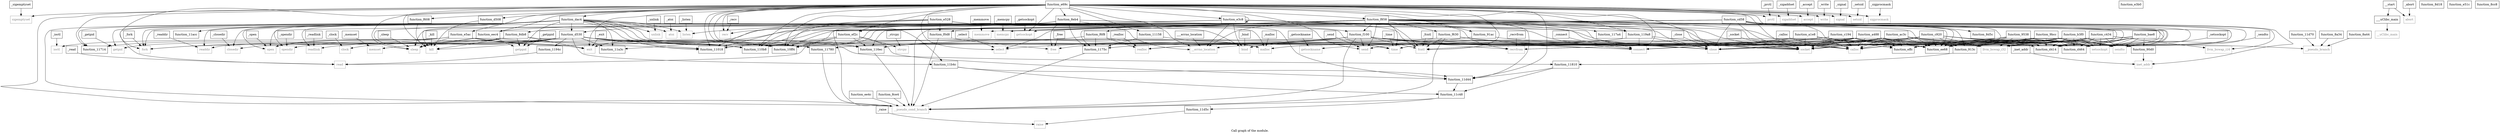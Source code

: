 digraph "Call graph of the module." {
  label="Call graph of the module.";
  node [shape=record];

  Node__realloc [label="{_realloc}"];
  Node__listen [label="{_listen}"];
  Node_function_ac3c [label="{function_ac3c}"];
  Node__fork [label="{_fork}"];
  Node_function_f608 [label="{function_f608}"];
  Node_function_e3b0 [label="{function_e3b0}"];
  Node____uClibc_main [label="{___uClibc_main}"];
  Node__memset [label="{_memset}"];
  Node__getppid [label="{_getppid}"];
  Node__time [label="{_time}"];
  Node__opendir [label="{_opendir}"];
  Node__getsockopt [label="{_getsockopt}"];
  Node_function_8d18 [label="{function_8d18}"];
  Node_function_f858 [label="{function_f858}"];
  Node__free [label="{_free}"];
  Node_function_b3f0 [label="{function_b3f0}"];
  Node_function_f0d8 [label="{function_f0d8}"];
  Node___start [label="{__start}"];
  Node____errno_location [label="{___errno_location}"];
  Node__closedir [label="{_closedir}"];
  Node_function_ef2c [label="{function_ef2c}"];
  Node_function_8d5c [label="{function_8d5c}"];
  Node_function_f100 [label="{function_f100}"];
  Node_function_bae8 [label="{function_bae8}"];
  Node_function_e3c8 [label="{function_e3c8}"];
  Node_function_8db8 [label="{function_8db8}"];
  Node_sleep [color="gray50", fontcolor="gray50", label="{sleep}"];
  Node__exit [label="{_exit}"];
  Node_function_c194 [label="{function_c194}"];
  Node_function_11018 [label="{function_11018}"];
  Node_function_f6f8 [label="{function_f6f8}"];
  Node_function_f630 [label="{function_f630}"];
  Node_function_8eb4 [label="{function_8eb4}"];
  Node_function_e51c [label="{function_e51c}"];
  Node__sigprocmask [label="{_sigprocmask}"];
  Node_function_c434 [label="{function_c434}"];
  Node__fcntl [label="{_fcntl}"];
  Node_function_91ac [label="{function_91ac}"];
  Node_function_90d0 [label="{function_90d0}"];
  Node__atoi [label="{_atoi}"];
  Node_function_c920 [label="{function_c920}"];
  Node_function_e528 [label="{function_e528}"];
  Node_function_913c [label="{function_913c}"];
  Node_function_e5ac [label="{function_e5ac}"];
  Node_function_cd58 [label="{function_cd58}"];
  Node__sendto [label="{_sendto}"];
  Node_function_e69c [label="{function_e69c}"];
  Node_function_ee4c [label="{function_ee4c}"];
  Node_function_effc [label="{function_effc}"];
  Node_function_9538 [label="{function_9538}"];
  Node__open [label="{_open}"];
  Node_function_d414 [label="{function_d414}"];
  Node__getsockname [label="{_getsockname}"];
  Node_function_ee68 [label="{function_ee68}"];
  Node_function_9bcc [label="{function_9bcc}"];
  Node_function_d464 [label="{function_d464}"];
  Node__close [label="{_close}"];
  Node_function_10ff4 [label="{function_10ff4}"];
  Node__clock [label="{_clock}"];
  Node_function_a1e8 [label="{function_a1e8}"];
  Node_function_d508 [label="{function_d508}"];
  Node_function_8cc8 [label="{function_8cc8}"];
  Node_function_eec4 [label="{function_eec4}"];
  Node_function_d530 [label="{function_d530}"];
  Node__setsid [label="{_setsid}"];
  Node_function_dac4 [label="{function_dac4}"];
  Node_function_a488 [label="{function_a488}"];
  Node_function_8ce4 [label="{function_8ce4}"];
  Node__raise [label="{_raise}"];
  Node_getsockname [color="gray50", fontcolor="gray50", label="{getsockname}"];
  Node_llvm_bswap_i32 [color="gray50", fontcolor="gray50", label="{llvm_bswap_i32}"];
  Node_llvm_bswap_i16 [color="gray50", fontcolor="gray50", label="{llvm_bswap_i16}"];
  Node_ioctl [color="gray50", fontcolor="gray50", label="{ioctl}"];
  Node_recv [color="gray50", fontcolor="gray50", label="{recv}"];
  Node_connect [color="gray50", fontcolor="gray50", label="{connect}"];
  Node_sigemptyset [color="gray50", fontcolor="gray50", label="{sigemptyset}"];
  Node_memmove [color="gray50", fontcolor="gray50", label="{memmove}"];
  Node_getpid [color="gray50", fontcolor="gray50", label="{getpid}"];
  Node_function_11780 [label="{function_11780}"];
  Node_function_117a4 [label="{function_117a4}"];
  Node_function_11810 [label="{function_11810}"];
  Node_function_1194c [label="{function_1194c}"];
  Node_function_119a8 [label="{function_119a8}"];
  Node_function_11a3c [label="{function_11a3c}"];
  Node_function_11158 [label="{function_11158}"];
  Node_function_1175c [label="{function_1175c}"];
  Node_function_116ec [label="{function_116ec}"];
  Node_function_11714 [label="{function_11714}"];
  Node_function_110b8 [label="{function_110b8}"];
  Node_prctl [color="gray50", fontcolor="gray50", label="{prctl}"];
  Node_memcpy [color="gray50", fontcolor="gray50", label="{memcpy}"];
  Node_readlink [color="gray50", fontcolor="gray50", label="{readlink}"];
  Node_malloc [color="gray50", fontcolor="gray50", label="{malloc}"];
  Node_recvfrom [color="gray50", fontcolor="gray50", label="{recvfrom}"];
  Node_socket [color="gray50", fontcolor="gray50", label="{socket}"];
  Node_select [color="gray50", fontcolor="gray50", label="{select}"];
  Node_readdir [color="gray50", fontcolor="gray50", label="{readdir}"];
  Node_sigaddset [color="gray50", fontcolor="gray50", label="{sigaddset}"];
  Node_send [color="gray50", fontcolor="gray50", label="{send}"];
  Node_abort [color="gray50", fontcolor="gray50", label="{abort}"];
  Node_accept [color="gray50", fontcolor="gray50", label="{accept}"];
  Node_calloc [color="gray50", fontcolor="gray50", label="{calloc}"];
  Node_write [color="gray50", fontcolor="gray50", label="{write}"];
  Node_kill [color="gray50", fontcolor="gray50", label="{kill}"];
  Node_bind [color="gray50", fontcolor="gray50", label="{bind}"];
  Node_inet_addr [color="gray50", fontcolor="gray50", label="{inet_addr}"];
  Node_setsockopt [color="gray50", fontcolor="gray50", label="{setsockopt}"];
  Node_signal [color="gray50", fontcolor="gray50", label="{signal}"];
  Node_read [color="gray50", fontcolor="gray50", label="{read}"];
  Node_unlink [color="gray50", fontcolor="gray50", label="{unlink}"];
  Node_sendto [color="gray50", fontcolor="gray50", label="{sendto}"];
  Node_realloc [color="gray50", fontcolor="gray50", label="{realloc}"];
  Node_listen [color="gray50", fontcolor="gray50", label="{listen}"];
  Node_fork [color="gray50", fontcolor="gray50", label="{fork}"];
  Node___uClibc_main [color="gray50", fontcolor="gray50", label="{__uClibc_main}"];
  Node_memset [color="gray50", fontcolor="gray50", label="{memset}"];
  Node_getppid [color="gray50", fontcolor="gray50", label="{getppid}"];
  Node_time [color="gray50", fontcolor="gray50", label="{time}"];
  Node_opendir [color="gray50", fontcolor="gray50", label="{opendir}"];
  Node_getsockopt [color="gray50", fontcolor="gray50", label="{getsockopt}"];
  Node___errno_location [color="gray50", fontcolor="gray50", label="{__errno_location}"];
  Node_exit [color="gray50", fontcolor="gray50", label="{exit}"];
  Node_atoi [color="gray50", fontcolor="gray50", label="{atoi}"];
  Node_open [color="gray50", fontcolor="gray50", label="{open}"];
  Node_clock [color="gray50", fontcolor="gray50", label="{clock}"];
  Node_setsid [color="gray50", fontcolor="gray50", label="{setsid}"];
  Node_closedir [color="gray50", fontcolor="gray50", label="{closedir}"];
  Node_fcntl [color="gray50", fontcolor="gray50", label="{fcntl}"];
  Node_close [color="gray50", fontcolor="gray50", label="{close}"];
  Node_raise [color="gray50", fontcolor="gray50", label="{raise}"];
  Node_free [color="gray50", fontcolor="gray50", label="{free}"];
  Node_sigprocmask [color="gray50", fontcolor="gray50", label="{sigprocmask}"];
  Node_function_11acc [label="{function_11acc}"];
  Node_function_11b4c [label="{function_11b4c}"];
  Node_function_11c48 [label="{function_11c48}"];
  Node_function_11d44 [label="{function_11d44}"];
  Node_function_11d5c [label="{function_11d5c}"];
  Node_function_11d70 [label="{function_11d70}"];
  Node_strcpy [color="gray50", fontcolor="gray50", label="{strcpy}"];
  Node___pseudo_branch [color="gray50", fontcolor="gray50", label="{__pseudo_branch}"];
  Node___pseudo_cond_branch [color="gray50", fontcolor="gray50", label="{__pseudo_cond_branch}"];
  Node_function_8a34 [label="{function_8a34}"];
  Node_function_8a44 [label="{function_8a44}"];
  Node__strcpy [label="{_strcpy}"];
  Node__ioctl [label="{_ioctl}"];
  Node__recv [label="{_recv}"];
  Node__connect [label="{_connect}"];
  Node__sigemptyset [label="{_sigemptyset}"];
  Node__memmove [label="{_memmove}"];
  Node__getpid [label="{_getpid}"];
  Node__prctl [label="{_prctl}"];
  Node__memcpy [label="{_memcpy}"];
  Node__readlink [label="{_readlink}"];
  Node__malloc [label="{_malloc}"];
  Node__sleep [label="{_sleep}"];
  Node__recvfrom [label="{_recvfrom}"];
  Node__socket [label="{_socket}"];
  Node__select [label="{_select}"];
  Node__readdir [label="{_readdir}"];
  Node__sigaddset [label="{_sigaddset}"];
  Node__send [label="{_send}"];
  Node__abort [label="{_abort}"];
  Node__accept [label="{_accept}"];
  Node__calloc [label="{_calloc}"];
  Node__write [label="{_write}"];
  Node__kill [label="{_kill}"];
  Node__bind [label="{_bind}"];
  Node__inet_addr [label="{_inet_addr}"];
  Node__setsockopt [label="{_setsockopt}"];
  Node__signal [label="{_signal}"];
  Node__read [label="{_read}"];
  Node__unlink [label="{_unlink}"];
  Node__realloc -> Node_realloc;
  Node__listen -> Node_listen;
  Node_function_ac3c -> Node_function_913c;
  Node_function_ac3c -> Node_function_effc;
  Node_function_ac3c -> Node_function_d414;
  Node_function_ac3c -> Node_function_ee68;
  Node_function_ac3c -> Node_function_d464;
  Node_function_ac3c -> Node_llvm_bswap_i32;
  Node_function_ac3c -> Node_connect;
  Node_function_ac3c -> Node_malloc;
  Node_function_ac3c -> Node_recvfrom;
  Node_function_ac3c -> Node_socket;
  Node_function_ac3c -> Node_calloc;
  Node_function_ac3c -> Node_setsockopt;
  Node_function_ac3c -> Node_sendto;
  Node_function_ac3c -> Node_time;
  Node_function_ac3c -> Node_fcntl;
  Node_function_ac3c -> Node_close;
  Node__fork -> Node_fork;
  Node_function_f608 -> Node_kill;
  Node____uClibc_main -> Node___uClibc_main;
  Node__memset -> Node_memset;
  Node__getppid -> Node_getppid;
  Node__time -> Node_time;
  Node__opendir -> Node_opendir;
  Node__getsockopt -> Node_getsockopt;
  Node_function_f858 -> Node_function_f0d8;
  Node_function_f858 -> Node_function_f100;
  Node_function_f858 -> Node_function_11018;
  Node_function_f858 -> Node_function_f6f8;
  Node_function_f858 -> Node_function_f630;
  Node_function_f858 -> Node_function_d414;
  Node_function_f858 -> Node_function_ee68;
  Node_function_f858 -> Node_function_d464;
  Node_function_f858 -> Node_function_10ff4;
  Node_function_f858 -> Node_function_eec4;
  Node_function_f858 -> Node_llvm_bswap_i32;
  Node_function_f858 -> Node_recv;
  Node_function_f858 -> Node_connect;
  Node_function_f858 -> Node_memmove;
  Node_function_f858 -> Node_function_117a4;
  Node_function_f858 -> Node_function_119a8;
  Node_function_f858 -> Node_function_110b8;
  Node_function_f858 -> Node_memcpy;
  Node_function_f858 -> Node_recvfrom;
  Node_function_f858 -> Node_socket;
  Node_function_f858 -> Node_select;
  Node_function_f858 -> Node_send;
  Node_function_f858 -> Node_calloc;
  Node_function_f858 -> Node_setsockopt;
  Node_function_f858 -> Node_sendto;
  Node_function_f858 -> Node_fork;
  Node_function_f858 -> Node_time;
  Node_function_f858 -> Node_getsockopt;
  Node_function_f858 -> Node___errno_location;
  Node_function_f858 -> Node_exit;
  Node_function_f858 -> Node_fcntl;
  Node_function_f858 -> Node_close;
  Node_function_f858 -> Node_function_11d44;
  Node_function_f858 -> Node___pseudo_cond_branch;
  Node__free -> Node_free;
  Node_function_b3f0 -> Node_function_90d0;
  Node_function_b3f0 -> Node_function_913c;
  Node_function_b3f0 -> Node_function_effc;
  Node_function_b3f0 -> Node_function_d414;
  Node_function_b3f0 -> Node_function_ee68;
  Node_function_b3f0 -> Node_function_d464;
  Node_function_b3f0 -> Node_llvm_bswap_i32;
  Node_function_b3f0 -> Node_socket;
  Node_function_b3f0 -> Node_calloc;
  Node_function_b3f0 -> Node_setsockopt;
  Node_function_b3f0 -> Node_sendto;
  Node_function_b3f0 -> Node_close;
  Node_function_f0d8 -> Node_free;
  Node_function_f0d8 -> Node___pseudo_cond_branch;
  Node___start -> Node____uClibc_main;
  Node___start -> Node_abort;
  Node____errno_location -> Node___errno_location;
  Node__closedir -> Node_closedir;
  Node_function_ef2c -> Node_function_11018;
  Node_function_ef2c -> Node_function_10ff4;
  Node_function_ef2c -> Node_function_116ec;
  Node_function_ef2c -> Node_function_110b8;
  Node_function_ef2c -> Node_function_11d44;
  Node_function_ef2c -> Node_strcpy;
  Node_function_f100 -> Node_sleep;
  Node_function_f100 -> Node_function_ee68;
  Node_function_f100 -> Node_connect;
  Node_function_f100 -> Node_function_11780;
  Node_function_f100 -> Node_function_116ec;
  Node_function_f100 -> Node_recvfrom;
  Node_function_f100 -> Node_socket;
  Node_function_f100 -> Node_select;
  Node_function_f100 -> Node_send;
  Node_function_f100 -> Node_calloc;
  Node_function_f100 -> Node_realloc;
  Node_function_f100 -> Node_fcntl;
  Node_function_f100 -> Node_close;
  Node_function_f100 -> Node_free;
  Node_function_f100 -> Node___pseudo_cond_branch;
  Node_function_bae8 -> Node_function_90d0;
  Node_function_bae8 -> Node_function_913c;
  Node_function_bae8 -> Node_function_d414;
  Node_function_bae8 -> Node_function_ee68;
  Node_function_bae8 -> Node_function_d464;
  Node_function_bae8 -> Node_llvm_bswap_i32;
  Node_function_bae8 -> Node_socket;
  Node_function_bae8 -> Node_calloc;
  Node_function_bae8 -> Node_setsockopt;
  Node_function_bae8 -> Node_sendto;
  Node_function_bae8 -> Node_close;
  Node_function_e3c8 -> Node_function_e3c8;
  Node_function_e3c8 -> Node_sleep;
  Node_function_e3c8 -> Node_function_d530;
  Node_function_e3c8 -> Node_connect;
  Node_function_e3c8 -> Node_socket;
  Node_function_e3c8 -> Node_bind;
  Node_function_e3c8 -> Node_setsockopt;
  Node_function_e3c8 -> Node_listen;
  Node_function_e3c8 -> Node___errno_location;
  Node_function_e3c8 -> Node_fcntl;
  Node_function_e3c8 -> Node_close;
  Node_function_8db8 -> Node_sleep;
  Node_function_8db8 -> Node_kill;
  Node_function_8db8 -> Node_fork;
  Node_function_8db8 -> Node_getppid;
  Node_function_8db8 -> Node_exit;
  Node_function_8db8 -> Node___pseudo_branch;
  Node__exit -> Node_exit;
  Node_function_c194 -> Node_function_913c;
  Node_function_c194 -> Node_function_effc;
  Node_function_c194 -> Node_function_ee68;
  Node_function_c194 -> Node_llvm_bswap_i32;
  Node_function_c194 -> Node_connect;
  Node_function_c194 -> Node_socket;
  Node_function_c194 -> Node_send;
  Node_function_c194 -> Node_calloc;
  Node_function_c194 -> Node_bind;
  Node_function_f6f8 -> Node_function_1175c;
  Node_function_f6f8 -> Node_function_116ec;
  Node_function_f6f8 -> Node_malloc;
  Node_function_f6f8 -> Node_realloc;
  Node_function_f630 -> Node_connect;
  Node_function_f630 -> Node_function_11780;
  Node_function_f630 -> Node_socket;
  Node_function_f630 -> Node_fcntl;
  Node_function_f630 -> Node___pseudo_cond_branch;
  Node_function_8eb4 -> Node_function_8db8;
  Node_function_8eb4 -> Node_llvm_bswap_i32;
  Node_function_8eb4 -> Node_function_1175c;
  Node_function_8eb4 -> Node_calloc;
  Node_function_8eb4 -> Node___errno_location;
  Node_function_8eb4 -> Node_free;
  Node_function_8eb4 -> Node___pseudo_cond_branch;
  Node__sigprocmask -> Node_sigprocmask;
  Node_function_c434 -> Node_function_913c;
  Node_function_c434 -> Node_function_effc;
  Node_function_c434 -> Node_function_d414;
  Node_function_c434 -> Node_function_ee68;
  Node_function_c434 -> Node_function_d464;
  Node_function_c434 -> Node_llvm_bswap_i32;
  Node_function_c434 -> Node_llvm_bswap_i16;
  Node_function_c434 -> Node_socket;
  Node_function_c434 -> Node_calloc;
  Node_function_c434 -> Node_setsockopt;
  Node_function_c434 -> Node_sendto;
  Node_function_c434 -> Node_close;
  Node__fcntl -> Node_fcntl;
  Node_function_91ac -> Node_calloc;
  Node_function_91ac -> Node_realloc;
  Node_function_90d0 -> Node_inet_addr;
  Node__atoi -> Node_atoi;
  Node_function_c920 -> Node_function_913c;
  Node_function_c920 -> Node_function_d414;
  Node_function_c920 -> Node_function_ee68;
  Node_function_c920 -> Node_function_d464;
  Node_function_c920 -> Node_function_10ff4;
  Node_function_c920 -> Node_llvm_bswap_i32;
  Node_function_c920 -> Node_function_1175c;
  Node_function_c920 -> Node_function_110b8;
  Node_function_c920 -> Node_socket;
  Node_function_c920 -> Node_calloc;
  Node_function_c920 -> Node_setsockopt;
  Node_function_c920 -> Node_sendto;
  Node_function_c920 -> Node_close;
  Node_function_e528 -> Node_function_f0d8;
  Node_function_e528 -> Node_function_f100;
  Node_function_e528 -> Node_function_11018;
  Node_function_e528 -> Node_function_ee68;
  Node_function_e528 -> Node_function_10ff4;
  Node_function_e528 -> Node_function_110b8;
  Node_function_e528 -> Node_function_11d44;
  Node_function_913c -> Node_function_11810;
  Node_function_e5ac -> Node_sleep;
  Node_function_e5ac -> Node_function_11018;
  Node_function_e5ac -> Node_function_10ff4;
  Node_function_e5ac -> Node_ioctl;
  Node_function_e5ac -> Node_function_110b8;
  Node_function_e5ac -> Node_fork;
  Node_function_e5ac -> Node_exit;
  Node_function_e5ac -> Node_open;
  Node_function_cd58 -> Node_function_ef2c;
  Node_function_cd58 -> Node_function_8d5c;
  Node_function_cd58 -> Node_function_11018;
  Node_function_cd58 -> Node_function_913c;
  Node_function_cd58 -> Node_function_d414;
  Node_function_cd58 -> Node_function_ee68;
  Node_function_cd58 -> Node_function_d464;
  Node_function_cd58 -> Node_function_10ff4;
  Node_function_cd58 -> Node_llvm_bswap_i16;
  Node_function_cd58 -> Node_function_11a3c;
  Node_function_cd58 -> Node_function_1175c;
  Node_function_cd58 -> Node_function_116ec;
  Node_function_cd58 -> Node_function_110b8;
  Node_function_cd58 -> Node_socket;
  Node_function_cd58 -> Node_calloc;
  Node_function_cd58 -> Node_inet_addr;
  Node_function_cd58 -> Node_setsockopt;
  Node_function_cd58 -> Node_read;
  Node_function_cd58 -> Node_sendto;
  Node_function_cd58 -> Node_open;
  Node_function_cd58 -> Node_close;
  Node__sendto -> Node_sendto;
  Node_function_e69c -> Node_function_f608;
  Node_function_e69c -> Node_function_f858;
  Node_function_e69c -> Node_function_ef2c;
  Node_function_e69c -> Node_function_e3c8;
  Node_function_e69c -> Node_sleep;
  Node_function_e69c -> Node_function_11018;
  Node_function_e69c -> Node_function_8eb4;
  Node_function_e69c -> Node_function_91ac;
  Node_function_e69c -> Node_function_e5ac;
  Node_function_e69c -> Node_function_ee68;
  Node_function_e69c -> Node_function_10ff4;
  Node_function_e69c -> Node_function_d508;
  Node_function_e69c -> Node_function_eec4;
  Node_function_e69c -> Node_function_dac4;
  Node_function_e69c -> Node_recv;
  Node_function_e69c -> Node_connect;
  Node_function_e69c -> Node_sigemptyset;
  Node_function_e69c -> Node_function_11780;
  Node_function_e69c -> Node_function_119a8;
  Node_function_e69c -> Node_function_11158;
  Node_function_e69c -> Node_function_116ec;
  Node_function_e69c -> Node_function_11714;
  Node_function_e69c -> Node_function_110b8;
  Node_function_e69c -> Node_prctl;
  Node_function_e69c -> Node_socket;
  Node_function_e69c -> Node_select;
  Node_function_e69c -> Node_sigaddset;
  Node_function_e69c -> Node_send;
  Node_function_e69c -> Node_accept;
  Node_function_e69c -> Node_write;
  Node_function_e69c -> Node_kill;
  Node_function_e69c -> Node_signal;
  Node_function_e69c -> Node_fork;
  Node_function_e69c -> Node_getsockopt;
  Node_function_e69c -> Node___errno_location;
  Node_function_e69c -> Node_exit;
  Node_function_e69c -> Node_setsid;
  Node_function_e69c -> Node_fcntl;
  Node_function_e69c -> Node_close;
  Node_function_e69c -> Node_sigprocmask;
  Node_function_e69c -> Node_function_11d44;
  Node_function_e69c -> Node___pseudo_cond_branch;
  Node_function_ee4c -> Node___pseudo_cond_branch;
  Node_function_9538 -> Node_function_913c;
  Node_function_9538 -> Node_function_effc;
  Node_function_9538 -> Node_function_d414;
  Node_function_9538 -> Node_function_ee68;
  Node_function_9538 -> Node_function_d464;
  Node_function_9538 -> Node_llvm_bswap_i32;
  Node_function_9538 -> Node_function_1175c;
  Node_function_9538 -> Node_socket;
  Node_function_9538 -> Node_calloc;
  Node_function_9538 -> Node_setsockopt;
  Node_function_9538 -> Node_sendto;
  Node_function_9538 -> Node_close;
  Node__open -> Node_open;
  Node__getsockname -> Node_getsockname;
  Node_function_9bcc -> Node_function_913c;
  Node_function_9bcc -> Node_function_effc;
  Node_function_9bcc -> Node_function_d414;
  Node_function_9bcc -> Node_function_ee68;
  Node_function_9bcc -> Node_function_d464;
  Node_function_9bcc -> Node_llvm_bswap_i32;
  Node_function_9bcc -> Node_socket;
  Node_function_9bcc -> Node_calloc;
  Node_function_9bcc -> Node_setsockopt;
  Node_function_9bcc -> Node_sendto;
  Node_function_9bcc -> Node_close;
  Node__close -> Node_close;
  Node__clock -> Node_clock;
  Node_function_a1e8 -> Node_function_913c;
  Node_function_a1e8 -> Node_function_effc;
  Node_function_a1e8 -> Node_function_ee68;
  Node_function_a1e8 -> Node_llvm_bswap_i32;
  Node_function_a1e8 -> Node_connect;
  Node_function_a1e8 -> Node_socket;
  Node_function_a1e8 -> Node_send;
  Node_function_a1e8 -> Node_calloc;
  Node_function_a1e8 -> Node_bind;
  Node_function_d508 -> Node_kill;
  Node_function_eec4 -> Node_getpid;
  Node_function_eec4 -> Node_getppid;
  Node_function_eec4 -> Node_time;
  Node_function_eec4 -> Node_clock;
  Node_function_d530 -> Node_sleep;
  Node_function_d530 -> Node_function_11018;
  Node_function_d530 -> Node_function_10ff4;
  Node_function_d530 -> Node_function_11780;
  Node_function_d530 -> Node_function_11810;
  Node_function_d530 -> Node_function_1194c;
  Node_function_d530 -> Node_function_11a3c;
  Node_function_d530 -> Node_function_116ec;
  Node_function_d530 -> Node_function_11714;
  Node_function_d530 -> Node_function_110b8;
  Node_function_d530 -> Node_readlink;
  Node_function_d530 -> Node_readdir;
  Node_function_d530 -> Node_kill;
  Node_function_d530 -> Node_memset;
  Node_function_d530 -> Node_opendir;
  Node_function_d530 -> Node_open;
  Node_function_d530 -> Node_closedir;
  Node_function_d530 -> Node_close;
  Node_function_d530 -> Node_function_11b4c;
  Node__setsid -> Node_setsid;
  Node_function_dac4 -> Node_sleep;
  Node_function_dac4 -> Node_function_11018;
  Node_function_dac4 -> Node_function_10ff4;
  Node_function_dac4 -> Node_function_d530;
  Node_function_dac4 -> Node_getpid;
  Node_function_dac4 -> Node_function_11780;
  Node_function_dac4 -> Node_function_11a3c;
  Node_function_dac4 -> Node_function_11714;
  Node_function_dac4 -> Node_function_110b8;
  Node_function_dac4 -> Node_readlink;
  Node_function_dac4 -> Node_malloc;
  Node_function_dac4 -> Node_socket;
  Node_function_dac4 -> Node_readdir;
  Node_function_dac4 -> Node_kill;
  Node_function_dac4 -> Node_bind;
  Node_function_dac4 -> Node_read;
  Node_function_dac4 -> Node_unlink;
  Node_function_dac4 -> Node_listen;
  Node_function_dac4 -> Node_fork;
  Node_function_dac4 -> Node_getppid;
  Node_function_dac4 -> Node_time;
  Node_function_dac4 -> Node_opendir;
  Node_function_dac4 -> Node_atoi;
  Node_function_dac4 -> Node_open;
  Node_function_dac4 -> Node_closedir;
  Node_function_dac4 -> Node_close;
  Node_function_dac4 -> Node_function_11acc;
  Node_function_dac4 -> Node_function_11b4c;
  Node_function_dac4 -> Node___pseudo_cond_branch;
  Node_function_a488 -> Node_function_913c;
  Node_function_a488 -> Node_function_effc;
  Node_function_a488 -> Node_function_d414;
  Node_function_a488 -> Node_function_ee68;
  Node_function_a488 -> Node_function_d464;
  Node_function_a488 -> Node_llvm_bswap_i32;
  Node_function_a488 -> Node_connect;
  Node_function_a488 -> Node_malloc;
  Node_function_a488 -> Node_recvfrom;
  Node_function_a488 -> Node_socket;
  Node_function_a488 -> Node_calloc;
  Node_function_a488 -> Node_setsockopt;
  Node_function_a488 -> Node_sendto;
  Node_function_a488 -> Node_time;
  Node_function_a488 -> Node_fcntl;
  Node_function_a488 -> Node_close;
  Node_function_8ce4 -> Node___pseudo_cond_branch;
  Node__raise -> Node_raise;
  Node_function_11780 -> Node___pseudo_cond_branch;
  Node_function_11810 -> Node_function_11c48;
  Node_function_11810 -> Node_function_11d44;
  Node_function_1194c -> Node_read;
  Node_function_119a8 -> Node_getsockname;
  Node_function_119a8 -> Node_connect;
  Node_function_119a8 -> Node_socket;
  Node_function_119a8 -> Node___errno_location;
  Node_function_119a8 -> Node_close;
  Node_function_11158 -> Node_function_1175c;
  Node_function_11158 -> Node_malloc;
  Node_function_1175c -> Node___pseudo_cond_branch;
  Node_function_116ec -> Node___pseudo_cond_branch;
  Node_function_11b4c -> Node_function_11c48;
  Node_function_11b4c -> Node_function_11d44;
  Node_function_11c48 -> Node_function_11d5c;
  Node_function_11c48 -> Node___pseudo_cond_branch;
  Node_function_11d44 -> Node_function_11c48;
  Node_function_11d5c -> Node_raise;
  Node_function_11d70 -> Node___pseudo_branch;
  Node_function_8a34 -> Node___pseudo_branch;
  Node_function_8a44 -> Node___pseudo_branch;
  Node__strcpy -> Node_strcpy;
  Node__ioctl -> Node_ioctl;
  Node__recv -> Node_recv;
  Node__connect -> Node_connect;
  Node__sigemptyset -> Node_sigemptyset;
  Node__memmove -> Node_memmove;
  Node__getpid -> Node_getpid;
  Node__prctl -> Node_prctl;
  Node__memcpy -> Node_memcpy;
  Node__readlink -> Node_readlink;
  Node__malloc -> Node_malloc;
  Node__sleep -> Node_sleep;
  Node__recvfrom -> Node_recvfrom;
  Node__socket -> Node_socket;
  Node__select -> Node_select;
  Node__readdir -> Node_readdir;
  Node__sigaddset -> Node_sigaddset;
  Node__send -> Node_send;
  Node__abort -> Node_abort;
  Node__accept -> Node_accept;
  Node__calloc -> Node_calloc;
  Node__write -> Node_write;
  Node__kill -> Node_kill;
  Node__bind -> Node_bind;
  Node__inet_addr -> Node_inet_addr;
  Node__setsockopt -> Node_setsockopt;
  Node__signal -> Node_signal;
  Node__read -> Node_read;
  Node__unlink -> Node_unlink;
}

